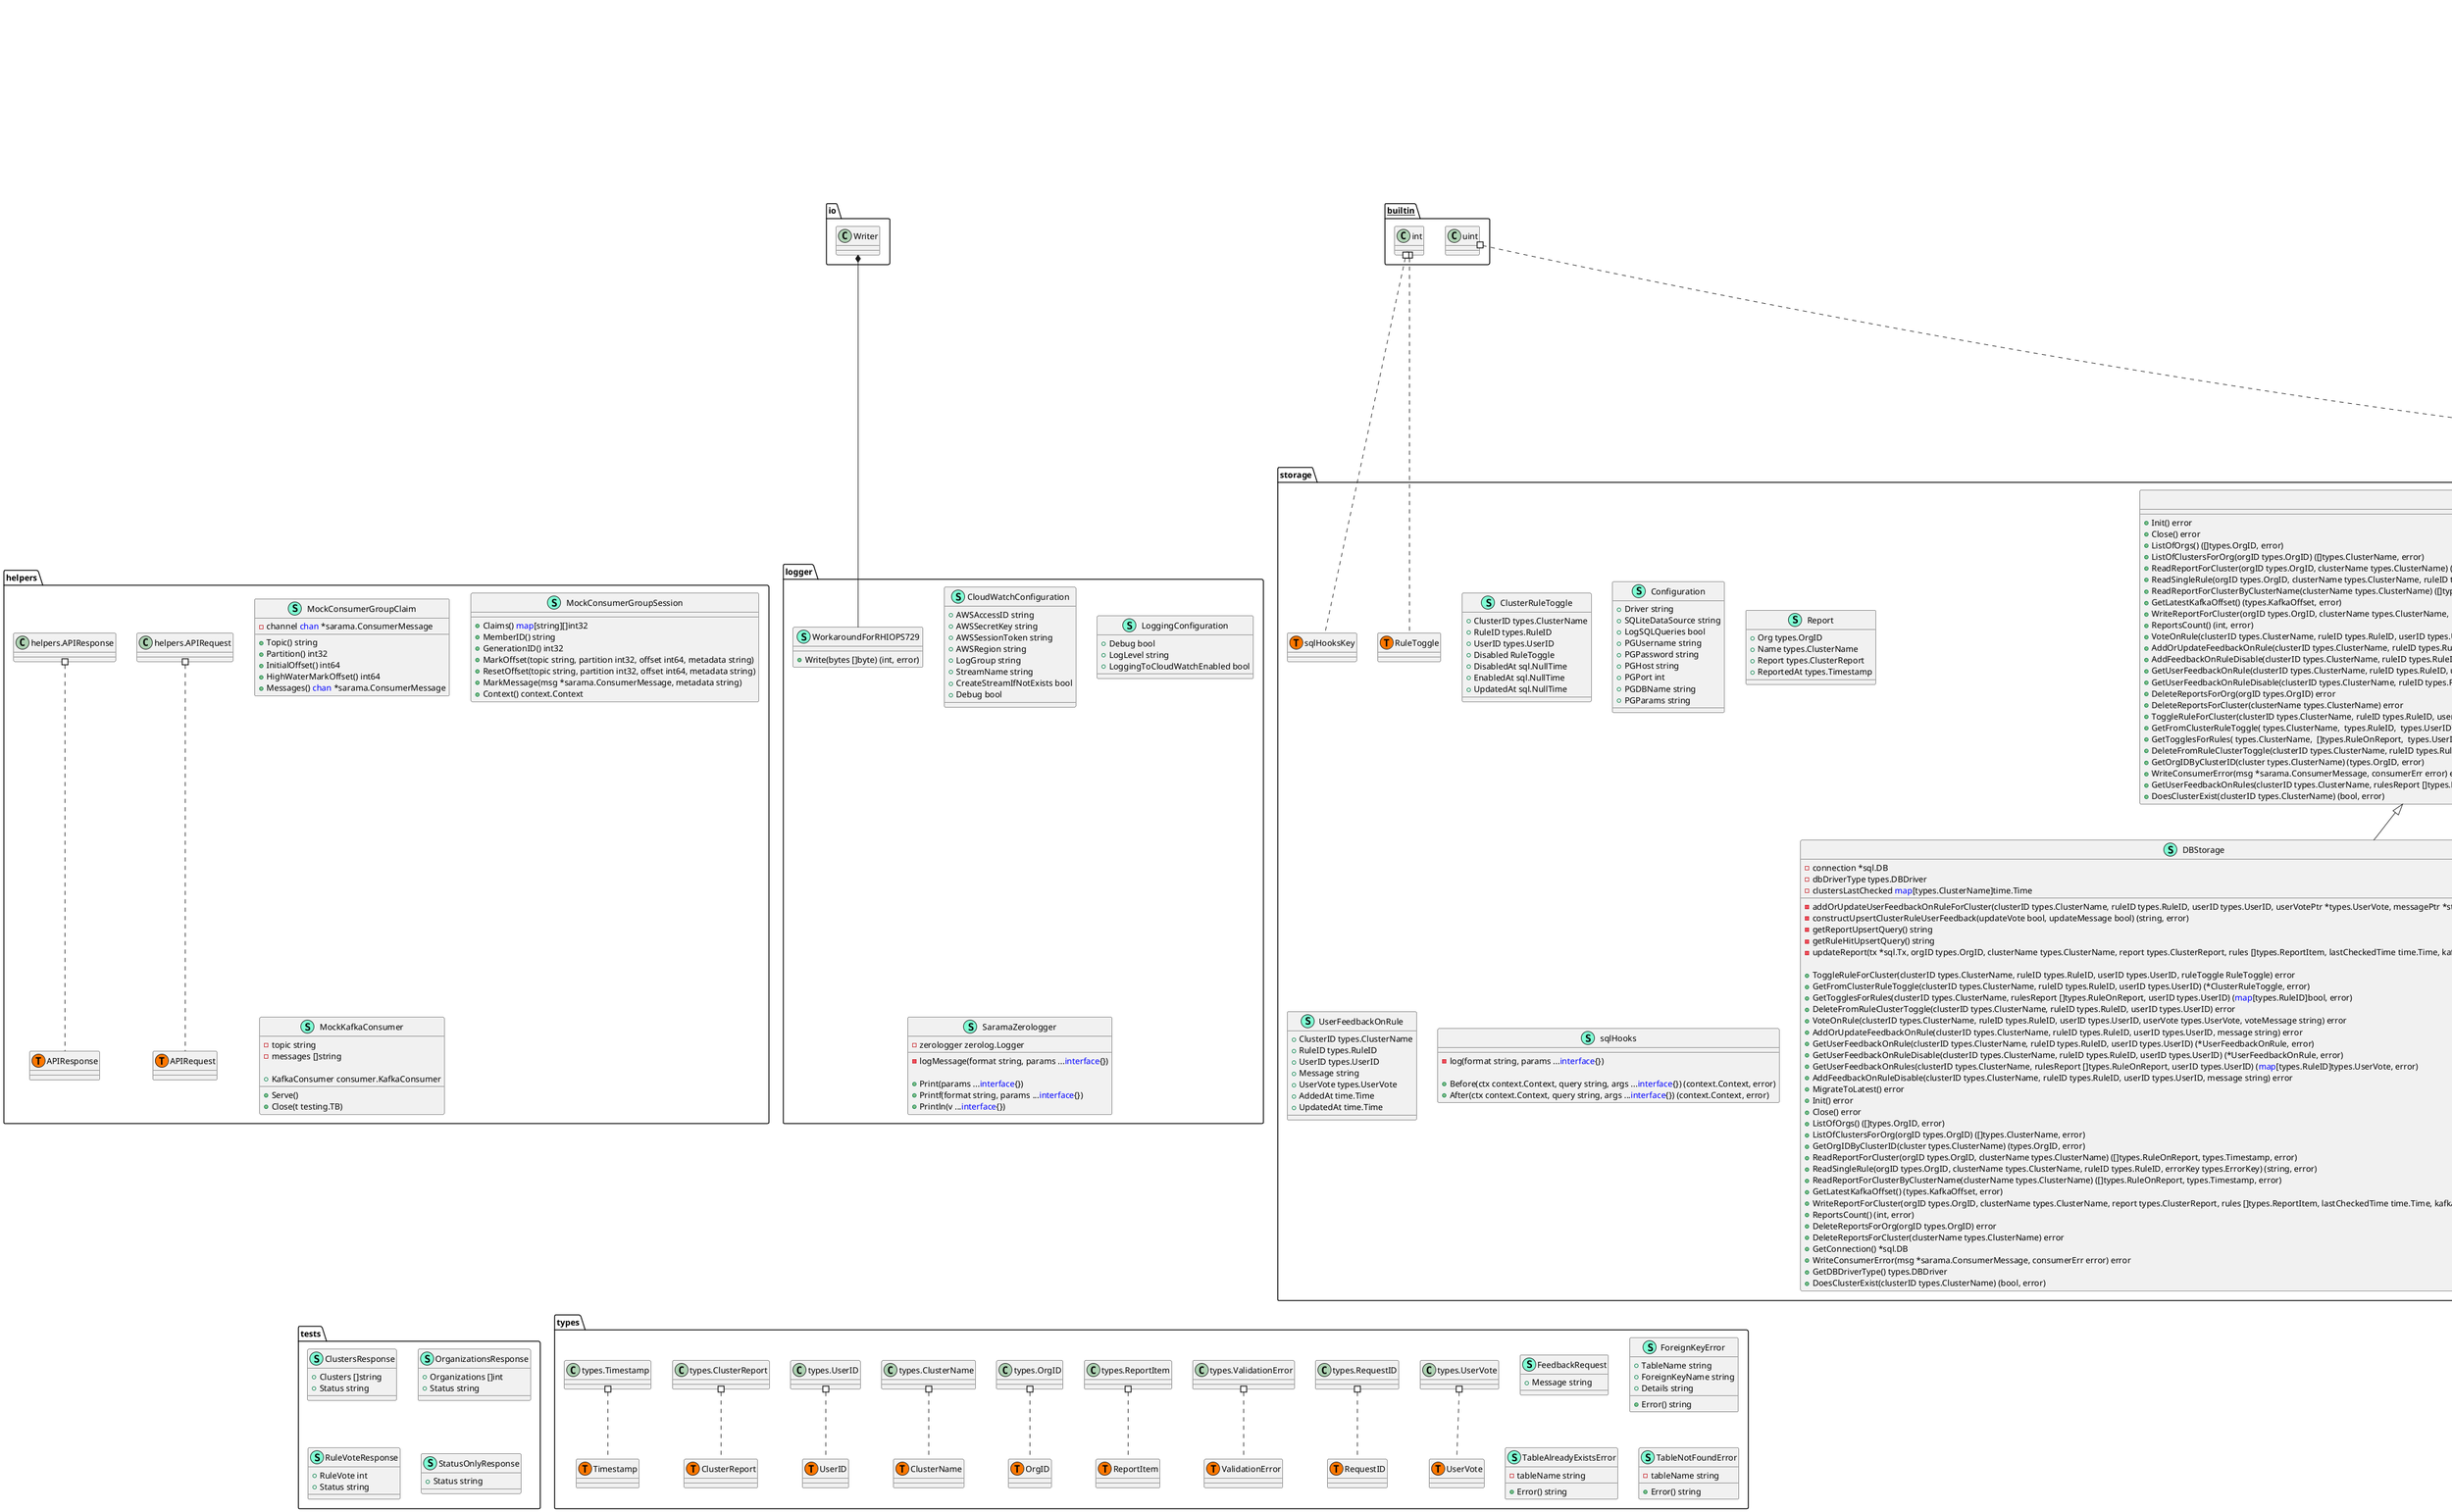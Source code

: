 @startuml
namespace broker {
    class Configuration << (S,Aquamarine) >> {
        + Address string
        + Topic string
        + Timeout time.Duration
        + PayloadTrackerTopic string
        + ServiceName string
        + Group string
        + Enabled bool
        + OrgAllowlist golang-set.Set
        + OrgAllowlistEnabled bool

    }
}


namespace conf {
    class ConfigStruct << (S,Aquamarine) >> {
        + Broker broker.Configuration
        + Server server.Configuration
        + Processing <font color=blue>struct</font>{string}
        + Storage storage.Configuration
        + Logging logger.LoggingConfiguration
        + CloudWatch logger.CloudWatchConfiguration
        + Metrics MetricsConfiguration

    }
    class MetricsConfiguration << (S,Aquamarine) >> {
        + Namespace string

    }
}


namespace consumer {
    interface Consumer  {
        + Serve() 
        + Close() error
        + ProcessMessage(msg *sarama.ConsumerMessage) (types.RequestID, error)

    }
    class KafkaConsumer << (S,Aquamarine) >> {
        - numberOfSuccessfullyConsumedMessages uint64
        - numberOfErrorsConsumingMessages uint64
        - ready <font color=blue>chan</font> bool
        - cancel context.CancelFunc
        - payloadTrackerProducer *producer.KafkaProducer

        + Configuration broker.Configuration
        + ConsumerGroup sarama.ConsumerGroup
        + Storage storage.Storage

        - updatePayloadTracker(requestID types.RequestID, timestamp time.Time, status string) 

        + HandleMessage(msg *sarama.ConsumerMessage) 
        + ProcessMessage(msg *sarama.ConsumerMessage) (types.RequestID, error)
        + Serve() 
        + Setup( sarama.ConsumerGroupSession) error
        + Cleanup( sarama.ConsumerGroupSession) error
        + ConsumeClaim(session sarama.ConsumerGroupSession, claim sarama.ConsumerGroupClaim) error
        + Close() error
        + GetNumberOfSuccessfullyConsumedMessages() uint64
        + GetNumberOfErrorsConsumingMessages() uint64

    }
    class consumer.Report << (T, #FF7700) >>  {
    }
    class incomingMessage << (S,Aquamarine) >> {
        + Organization *types.OrgID
        + ClusterName *types.ClusterName
        + Report *Report
        + LastChecked string
        + RequestID types.RequestID
        + ParsedHits []types.ReportItem

    }
    class "<font color=blue>map</font>[string]*json.RawMessage" as fontcolorbluemapfontstringjsonRawMessage {
        'This class was created so that we can correctly have an alias pointing to this name. Since it contains dots that can break namespaces
    }
}

"consumer.Consumer" <|-- "consumer.KafkaConsumer"
"producer.Producer" <|-- "consumer.KafkaConsumer"

namespace helpers {
    class MockConsumerGroupClaim << (S,Aquamarine) >> {
        - channel <font color=blue>chan</font> *sarama.ConsumerMessage

        + Topic() string
        + Partition() int32
        + InitialOffset() int64
        + HighWaterMarkOffset() int64
        + Messages() <font color=blue>chan</font> *sarama.ConsumerMessage

    }
    class MockConsumerGroupSession << (S,Aquamarine) >> {
        + Claims() <font color=blue>map</font>[string][]int32
        + MemberID() string
        + GenerationID() int32
        + MarkOffset(topic string, partition int32, offset int64, metadata string) 
        + ResetOffset(topic string, partition int32, offset int64, metadata string) 
        + MarkMessage(msg *sarama.ConsumerMessage, metadata string) 
        + Context() context.Context

    }
    class MockKafkaConsumer << (S,Aquamarine) >> {
        - topic string
        - messages []string

        + KafkaConsumer consumer.KafkaConsumer

        + Serve() 
        + Close(t testing.TB) 

    }
    class helpers.APIRequest << (T, #FF7700) >>  {
    }
    class helpers.APIResponse << (T, #FF7700) >>  {
    }
    class "helpers.APIRequest" as helpersAPIRequest {
        'This class was created so that we can correctly have an alias pointing to this name. Since it contains dots that can break namespaces
    }
    class "helpers.APIResponse" as helpersAPIResponse {
        'This class was created so that we can correctly have an alias pointing to this name. Since it contains dots that can break namespaces
    }
}


namespace logger {
    class CloudWatchConfiguration << (S,Aquamarine) >> {
        + AWSAccessID string
        + AWSSecretKey string
        + AWSSessionToken string
        + AWSRegion string
        + LogGroup string
        + StreamName string
        + CreateStreamIfNotExists bool
        + Debug bool

    }
    class LoggingConfiguration << (S,Aquamarine) >> {
        + Debug bool
        + LogLevel string
        + LoggingToCloudWatchEnabled bool

    }
    class SaramaZerologger << (S,Aquamarine) >> {
        - zerologger zerolog.Logger

        - logMessage(format string, params ...<font color=blue>interface</font>{}) 

        + Print(params ...<font color=blue>interface</font>{}) 
        + Printf(format string, params ...<font color=blue>interface</font>{}) 
        + Println(v ...<font color=blue>interface</font>{}) 

    }
    class WorkaroundForRHIOPS729 << (S,Aquamarine) >> {
        + Write(bytes []byte) (int, error)

    }
}
"io.Writer" *-- "logger.WorkaroundForRHIOPS729"


namespace migration {
    class Migration << (S,Aquamarine) >> {
        + StepUp Step
        + StepDown Step

    }
    class migration.Step << (T, #FF7700) >>  {
    }
    class migration.Version << (T, #FF7700) >>  {
    }
    class "<font color=blue>func</font>(*sql.Tx, types.DBDriver) error" as fontcolorbluefuncfontsqlTxtypesDBDrivererror {
        'This class was created so that we can correctly have an alias pointing to this name. Since it contains dots that can break namespaces
    }
}


namespace producer {
    class KafkaProducer << (S,Aquamarine) >> {
        + Configuration broker.Configuration
        + Producer sarama.SyncProducer

        - produceMessage(trackerMsg PayloadTrackerMessage) (int32, int64, error)

        + TrackPayload(reqID types.RequestID, timestamp time.Time, status string) error
        + Close() error

    }
    class PayloadTrackerMessage << (S,Aquamarine) >> {
        + Service string
        + RequestID string
        + Status string
        + Date string

    }
    interface Producer  {
        + Close() error

    }
}

"producer.Producer" <|-- "producer.KafkaProducer"

namespace server {
    class Configuration << (S,Aquamarine) >> {
        + Address string
        + APIPrefix string
        + APISpecFile string
        + Debug bool
        + Auth bool
        + AuthType string
        + MaximumFeedbackMessageLength int

    }
    class HTTPServer << (S,Aquamarine) >> {
        + Config Configuration
        + Storage storage.Storage
        + Serv *http.Server

        - disableRuleForCluster(writer http.ResponseWriter, request *http.Request) 
        - enableRuleForCluster(writer http.ResponseWriter, request *http.Request) 
        - toggleRuleForCluster(writer http.ResponseWriter, request *http.Request, toggleRule storage.RuleToggle) 
        - getFeedbackAndTogglesOnRules(clusterName types.ClusterName, userID types.UserID, rules []types.RuleOnReport) ([]types.RuleOnReport, error)
        - saveDisableFeedback(writer http.ResponseWriter, request *http.Request) 
        - getFeedbackAndTogglesOnRule(clusterName types.ClusterName, userID types.UserID, rule types.RuleOnReport) types.RuleOnReport
        - mainEndpoint(writer http.ResponseWriter, _ *http.Request) 
        - listOfOrganizations(writer http.ResponseWriter, _ *http.Request) 
        - listOfClustersForOrganization(writer http.ResponseWriter, request *http.Request) 
        - readReportForCluster(writer http.ResponseWriter, request *http.Request) 
        - readSingleRule(writer http.ResponseWriter, request *http.Request) 
        - checkUserClusterPermissions(writer http.ResponseWriter, request *http.Request, clusterID types.ClusterName) error
        - deleteOrganizations(writer http.ResponseWriter, request *http.Request) 
        - deleteClusters(writer http.ResponseWriter, request *http.Request) 
        - handleOptionsMethod(nextHandler http.Handler) http.Handler
        - readFeedbackRequestBody(writer http.ResponseWriter, request *http.Request) (string, bool)
        - getFeedbackMessageFromBody(request *http.Request) (string, error)
        - likeRule(writer http.ResponseWriter, request *http.Request) 
        - dislikeRule(writer http.ResponseWriter, request *http.Request) 
        - resetVoteOnRule(writer http.ResponseWriter, request *http.Request) 
        - voteOnRule(writer http.ResponseWriter, request *http.Request, userVote types.UserVote) 
        - getVoteOnRule(writer http.ResponseWriter, request *http.Request) 
        - addDebugEndpointsToRouter(router *mux.Router) 
        - addEndpointsToRouter(router *mux.Router) 
        - getAuthTokenHeader(w http.ResponseWriter, r *http.Request) (string, error)
        - readClusterRuleUserParams(writer http.ResponseWriter, request *http.Request) (types.ClusterName, types.RuleID, types.UserID, bool)

        + Initialize() http.Handler
        + Start(serverInstanceReady *sync.Cond) error
        + Stop(ctx context.Context) error
        + Authentication(next http.Handler, noAuthURLs []string) http.Handler
        + GetCurrentUserID(request *http.Request) (types.UserID, error)

    }
    class server.Identity << (T, #FF7700) >>  {
    }
    class server.Internal << (T, #FF7700) >>  {
    }
    class server.JWTPayload << (T, #FF7700) >>  {
    }
    class server.NoBodyError << (T, #FF7700) >>  {
    }
    class server.Token << (T, #FF7700) >>  {
    }
    class "types.Token" as typesToken {
        'This class was created so that we can correctly have an alias pointing to this name. Since it contains dots that can break namespaces
    }
    class "types.JWTPayload" as typesJWTPayload {
        'This class was created so that we can correctly have an alias pointing to this name. Since it contains dots that can break namespaces
    }
    class "types.NoBodyError" as typesNoBodyError {
        'This class was created so that we can correctly have an alias pointing to this name. Since it contains dots that can break namespaces
    }
    class "types.Internal" as typesInternal {
        'This class was created so that we can correctly have an alias pointing to this name. Since it contains dots that can break namespaces
    }
    class "types.Identity" as typesIdentity {
        'This class was created so that we can correctly have an alias pointing to this name. Since it contains dots that can break namespaces
    }
}


namespace storage {
    class ClusterRuleToggle << (S,Aquamarine) >> {
        + ClusterID types.ClusterName
        + RuleID types.RuleID
        + UserID types.UserID
        + Disabled RuleToggle
        + DisabledAt sql.NullTime
        + EnabledAt sql.NullTime
        + UpdatedAt sql.NullTime

    }
    class Configuration << (S,Aquamarine) >> {
        + Driver string
        + SQLiteDataSource string
        + LogSQLQueries bool
        + PGUsername string
        + PGPassword string
        + PGHost string
        + PGPort int
        + PGDBName string
        + PGParams string

    }
    class DBStorage << (S,Aquamarine) >> {
        - connection *sql.DB
        - dbDriverType types.DBDriver
        - clustersLastChecked <font color=blue>map</font>[types.ClusterName]time.Time

        - addOrUpdateUserFeedbackOnRuleForCluster(clusterID types.ClusterName, ruleID types.RuleID, userID types.UserID, userVotePtr *types.UserVote, messagePtr *string) error
        - constructUpsertClusterRuleUserFeedback(updateVote bool, updateMessage bool) (string, error)
        - getReportUpsertQuery() string
        - getRuleHitUpsertQuery() string
        - updateReport(tx *sql.Tx, orgID types.OrgID, clusterName types.ClusterName, report types.ClusterReport, rules []types.ReportItem, lastCheckedTime time.Time, kafkaOffset types.KafkaOffset) error

        + ToggleRuleForCluster(clusterID types.ClusterName, ruleID types.RuleID, userID types.UserID, ruleToggle RuleToggle) error
        + GetFromClusterRuleToggle(clusterID types.ClusterName, ruleID types.RuleID, userID types.UserID) (*ClusterRuleToggle, error)
        + GetTogglesForRules(clusterID types.ClusterName, rulesReport []types.RuleOnReport, userID types.UserID) (<font color=blue>map</font>[types.RuleID]bool, error)
        + DeleteFromRuleClusterToggle(clusterID types.ClusterName, ruleID types.RuleID, userID types.UserID) error
        + VoteOnRule(clusterID types.ClusterName, ruleID types.RuleID, userID types.UserID, userVote types.UserVote, voteMessage string) error
        + AddOrUpdateFeedbackOnRule(clusterID types.ClusterName, ruleID types.RuleID, userID types.UserID, message string) error
        + GetUserFeedbackOnRule(clusterID types.ClusterName, ruleID types.RuleID, userID types.UserID) (*UserFeedbackOnRule, error)
        + GetUserFeedbackOnRuleDisable(clusterID types.ClusterName, ruleID types.RuleID, userID types.UserID) (*UserFeedbackOnRule, error)
        + GetUserFeedbackOnRules(clusterID types.ClusterName, rulesReport []types.RuleOnReport, userID types.UserID) (<font color=blue>map</font>[types.RuleID]types.UserVote, error)
        + AddFeedbackOnRuleDisable(clusterID types.ClusterName, ruleID types.RuleID, userID types.UserID, message string) error
        + MigrateToLatest() error
        + Init() error
        + Close() error
        + ListOfOrgs() ([]types.OrgID, error)
        + ListOfClustersForOrg(orgID types.OrgID) ([]types.ClusterName, error)
        + GetOrgIDByClusterID(cluster types.ClusterName) (types.OrgID, error)
        + ReadReportForCluster(orgID types.OrgID, clusterName types.ClusterName) ([]types.RuleOnReport, types.Timestamp, error)
        + ReadSingleRule(orgID types.OrgID, clusterName types.ClusterName, ruleID types.RuleID, errorKey types.ErrorKey) (string, error)
        + ReadReportForClusterByClusterName(clusterName types.ClusterName) ([]types.RuleOnReport, types.Timestamp, error)
        + GetLatestKafkaOffset() (types.KafkaOffset, error)
        + WriteReportForCluster(orgID types.OrgID, clusterName types.ClusterName, report types.ClusterReport, rules []types.ReportItem, lastCheckedTime time.Time, kafkaOffset types.KafkaOffset) error
        + ReportsCount() (int, error)
        + DeleteReportsForOrg(orgID types.OrgID) error
        + DeleteReportsForCluster(clusterName types.ClusterName) error
        + GetConnection() *sql.DB
        + WriteConsumerError(msg *sarama.ConsumerMessage, consumerErr error) error
        + GetDBDriverType() types.DBDriver
        + DoesClusterExist(clusterID types.ClusterName) (bool, error)

    }
    class NoopStorage << (S,Aquamarine) >> {
        + Init() error
        + Close() error
        + ListOfOrgs() ([]types.OrgID, error)
        + ListOfClustersForOrg( types.OrgID) ([]types.ClusterName, error)
        + ReadReportForCluster( types.OrgID,  types.ClusterName) ([]types.RuleOnReport, types.Timestamp, error)
        + ReadSingleRule( types.OrgID,  types.ClusterName,  types.RuleID,  types.ErrorKey) (string, error)
        + ReadReportForClusterByClusterName( types.ClusterName) ([]types.RuleOnReport, types.Timestamp, error)
        + GetLatestKafkaOffset() (types.KafkaOffset, error)
        + WriteReportForCluster( types.OrgID,  types.ClusterName,  types.ClusterReport,  []types.ReportItem,  time.Time,  types.KafkaOffset) error
        + ReportsCount() (int, error)
        + VoteOnRule( types.ClusterName,  types.RuleID,  types.UserID,  types.UserVote,  string) error
        + AddOrUpdateFeedbackOnRule( types.ClusterName,  types.RuleID,  types.UserID,  string) error
        + AddFeedbackOnRuleDisable( types.ClusterName,  types.RuleID,  types.UserID,  string) error
        + GetUserFeedbackOnRuleDisable( types.ClusterName,  types.RuleID,  types.UserID) (*UserFeedbackOnRule, error)
        + GetUserFeedbackOnRule( types.ClusterName,  types.RuleID,  types.UserID) (*UserFeedbackOnRule, error)
        + DeleteReportsForOrg( types.OrgID) error
        + DeleteReportsForCluster( types.ClusterName) error
        + LoadRuleContent( content.RuleContentDirectory) error
        + GetRuleByID( types.RuleID) (*types.Rule, error)
        + GetOrgIDByClusterID( types.ClusterName) (types.OrgID, error)
        + CreateRule( types.Rule) error
        + DeleteRule( types.RuleID) error
        + CreateRuleErrorKey( types.RuleErrorKey) error
        + DeleteRuleErrorKey( types.RuleID,  types.ErrorKey) error
        + WriteConsumerError( *sarama.ConsumerMessage,  error) error
        + ToggleRuleForCluster( types.ClusterName,  types.RuleID,  types.UserID,  RuleToggle) error
        + DeleteFromRuleClusterToggle( types.ClusterName,  types.RuleID,  types.UserID) error
        + GetFromClusterRuleToggle( types.ClusterName,  types.RuleID,  types.UserID) (*ClusterRuleToggle, error)
        + GetTogglesForRules( types.ClusterName,  []types.RuleOnReport,  types.UserID) (<font color=blue>map</font>[types.RuleID]bool, error)
        + GetUserFeedbackOnRules( types.ClusterName,  []types.RuleOnReport,  types.UserID) (<font color=blue>map</font>[types.RuleID]types.UserVote, error)
        + GetRuleWithContent( types.RuleID,  types.ErrorKey) (*types.RuleWithContent, error)
        + DoesClusterExist( types.ClusterName) (bool, error)

    }
    class Report << (S,Aquamarine) >> {
        + Org types.OrgID
        + Name types.ClusterName
        + Report types.ClusterReport
        + ReportedAt types.Timestamp

    }
    interface Storage  {
        + Init() error
        + Close() error
        + ListOfOrgs() ([]types.OrgID, error)
        + ListOfClustersForOrg(orgID types.OrgID) ([]types.ClusterName, error)
        + ReadReportForCluster(orgID types.OrgID, clusterName types.ClusterName) ([]types.RuleOnReport, types.Timestamp, error)
        + ReadSingleRule(orgID types.OrgID, clusterName types.ClusterName, ruleID types.RuleID, errorKey types.ErrorKey) (string, error)
        + ReadReportForClusterByClusterName(clusterName types.ClusterName) ([]types.RuleOnReport, types.Timestamp, error)
        + GetLatestKafkaOffset() (types.KafkaOffset, error)
        + WriteReportForCluster(orgID types.OrgID, clusterName types.ClusterName, report types.ClusterReport, rules []types.ReportItem, collectedAtTime time.Time, kafkaOffset types.KafkaOffset) error
        + ReportsCount() (int, error)
        + VoteOnRule(clusterID types.ClusterName, ruleID types.RuleID, userID types.UserID, userVote types.UserVote, voteMessage string) error
        + AddOrUpdateFeedbackOnRule(clusterID types.ClusterName, ruleID types.RuleID, userID types.UserID, message string) error
        + AddFeedbackOnRuleDisable(clusterID types.ClusterName, ruleID types.RuleID, userID types.UserID, message string) error
        + GetUserFeedbackOnRule(clusterID types.ClusterName, ruleID types.RuleID, userID types.UserID) (*UserFeedbackOnRule, error)
        + GetUserFeedbackOnRuleDisable(clusterID types.ClusterName, ruleID types.RuleID, userID types.UserID) (*UserFeedbackOnRule, error)
        + DeleteReportsForOrg(orgID types.OrgID) error
        + DeleteReportsForCluster(clusterName types.ClusterName) error
        + ToggleRuleForCluster(clusterID types.ClusterName, ruleID types.RuleID, userID types.UserID, ruleToggle RuleToggle) error
        + GetFromClusterRuleToggle( types.ClusterName,  types.RuleID,  types.UserID) (*ClusterRuleToggle, error)
        + GetTogglesForRules( types.ClusterName,  []types.RuleOnReport,  types.UserID) (<font color=blue>map</font>[types.RuleID]bool, error)
        + DeleteFromRuleClusterToggle(clusterID types.ClusterName, ruleID types.RuleID, userID types.UserID) error
        + GetOrgIDByClusterID(cluster types.ClusterName) (types.OrgID, error)
        + WriteConsumerError(msg *sarama.ConsumerMessage, consumerErr error) error
        + GetUserFeedbackOnRules(clusterID types.ClusterName, rulesReport []types.RuleOnReport, userID types.UserID) (<font color=blue>map</font>[types.RuleID]types.UserVote, error)
        + DoesClusterExist(clusterID types.ClusterName) (bool, error)

    }
    class UserFeedbackOnRule << (S,Aquamarine) >> {
        + ClusterID types.ClusterName
        + RuleID types.RuleID
        + UserID types.UserID
        + Message string
        + UserVote types.UserVote
        + AddedAt time.Time
        + UpdatedAt time.Time

    }
    class sqlHooks << (S,Aquamarine) >> {
        - log(format string, params ...<font color=blue>interface</font>{}) 

        + Before(ctx context.Context, query string, args ...<font color=blue>interface</font>{}) (context.Context, error)
        + After(ctx context.Context, query string, args ...<font color=blue>interface</font>{}) (context.Context, error)

    }
    class storage.RuleToggle << (T, #FF7700) >>  {
    }
    class storage.sqlHooksKey << (T, #FF7700) >>  {
    }
}

"producer.Producer" <|-- "storage.DBStorage"
"storage.Storage" <|-- "storage.DBStorage"
"producer.Producer" <|-- "storage.NoopStorage"
"storage.Storage" <|-- "storage.NoopStorage"

namespace tests {
    class ClustersResponse << (S,Aquamarine) >> {
        + Clusters []string
        + Status string

    }
    class OrganizationsResponse << (S,Aquamarine) >> {
        + Organizations []int
        + Status string

    }
    class RuleVoteResponse << (S,Aquamarine) >> {
        + RuleVote int
        + Status string

    }
    class StatusOnlyResponse << (S,Aquamarine) >> {
        + Status string

    }
}


namespace types {
    class FeedbackRequest << (S,Aquamarine) >> {
        + Message string

    }
    class ForeignKeyError << (S,Aquamarine) >> {
        + TableName string
        + ForeignKeyName string
        + Details string

        + Error() string

    }
    class TableAlreadyExistsError << (S,Aquamarine) >> {
        - tableName string

        + Error() string

    }
    class TableNotFoundError << (S,Aquamarine) >> {
        - tableName string

        + Error() string

    }
    class types.ClusterName << (T, #FF7700) >>  {
    }
    class types.ClusterReport << (T, #FF7700) >>  {
    }
    class types.OrgID << (T, #FF7700) >>  {
    }
    class types.ReportItem << (T, #FF7700) >>  {
    }
    class types.RequestID << (T, #FF7700) >>  {
    }
    class types.Timestamp << (T, #FF7700) >>  {
    }
    class types.UserID << (T, #FF7700) >>  {
    }
    class types.UserVote << (T, #FF7700) >>  {
    }
    class types.ValidationError << (T, #FF7700) >>  {
    }
    class "types.UserVote" as typesUserVote {
        'This class was created so that we can correctly have an alias pointing to this name. Since it contains dots that can break namespaces
    }
    class "types.RequestID" as typesRequestID {
        'This class was created so that we can correctly have an alias pointing to this name. Since it contains dots that can break namespaces
    }
    class "types.ValidationError" as typesValidationError {
        'This class was created so that we can correctly have an alias pointing to this name. Since it contains dots that can break namespaces
    }
    class "types.ReportItem" as typesReportItem {
        'This class was created so that we can correctly have an alias pointing to this name. Since it contains dots that can break namespaces
    }
    class "types.OrgID" as typesOrgID {
        'This class was created so that we can correctly have an alias pointing to this name. Since it contains dots that can break namespaces
    }
    class "types.ClusterName" as typesClusterName {
        'This class was created so that we can correctly have an alias pointing to this name. Since it contains dots that can break namespaces
    }
    class "types.UserID" as typesUserID {
        'This class was created so that we can correctly have an alias pointing to this name. Since it contains dots that can break namespaces
    }
    class "types.ClusterReport" as typesClusterReport {
        'This class was created so that we can correctly have an alias pointing to this name. Since it contains dots that can break namespaces
    }
    class "types.Timestamp" as typesTimestamp {
        'This class was created so that we can correctly have an alias pointing to this name. Since it contains dots that can break namespaces
    }
}


"__builtin__.int" #.. "storage.RuleToggle"
"__builtin__.int" #.. "storage.sqlHooksKey"
"__builtin__.uint" #.. "migration.Version"
"consumer.fontcolorbluemapfontstringjsonRawMessage" #.. "consumer.Report"
"helpers.helpersAPIRequest" #.. "helpers.APIRequest"
"helpers.helpersAPIResponse" #.. "helpers.APIResponse"
"migration.fontcolorbluefuncfontsqlTxtypesDBDrivererror" #.. "migration.Step"
"server.typesIdentity" #.. "server.Identity"
"server.typesInternal" #.. "server.Internal"
"server.typesJWTPayload" #.. "server.JWTPayload"
"server.typesNoBodyError" #.. "server.NoBodyError"
"server.typesToken" #.. "server.Token"
"types.typesClusterName" #.. "types.ClusterName"
"types.typesClusterReport" #.. "types.ClusterReport"
"types.typesOrgID" #.. "types.OrgID"
"types.typesReportItem" #.. "types.ReportItem"
"types.typesRequestID" #.. "types.RequestID"
"types.typesTimestamp" #.. "types.Timestamp"
"types.typesUserID" #.. "types.UserID"
"types.typesUserVote" #.. "types.UserVote"
"types.typesValidationError" #.. "types.ValidationError"
@enduml

